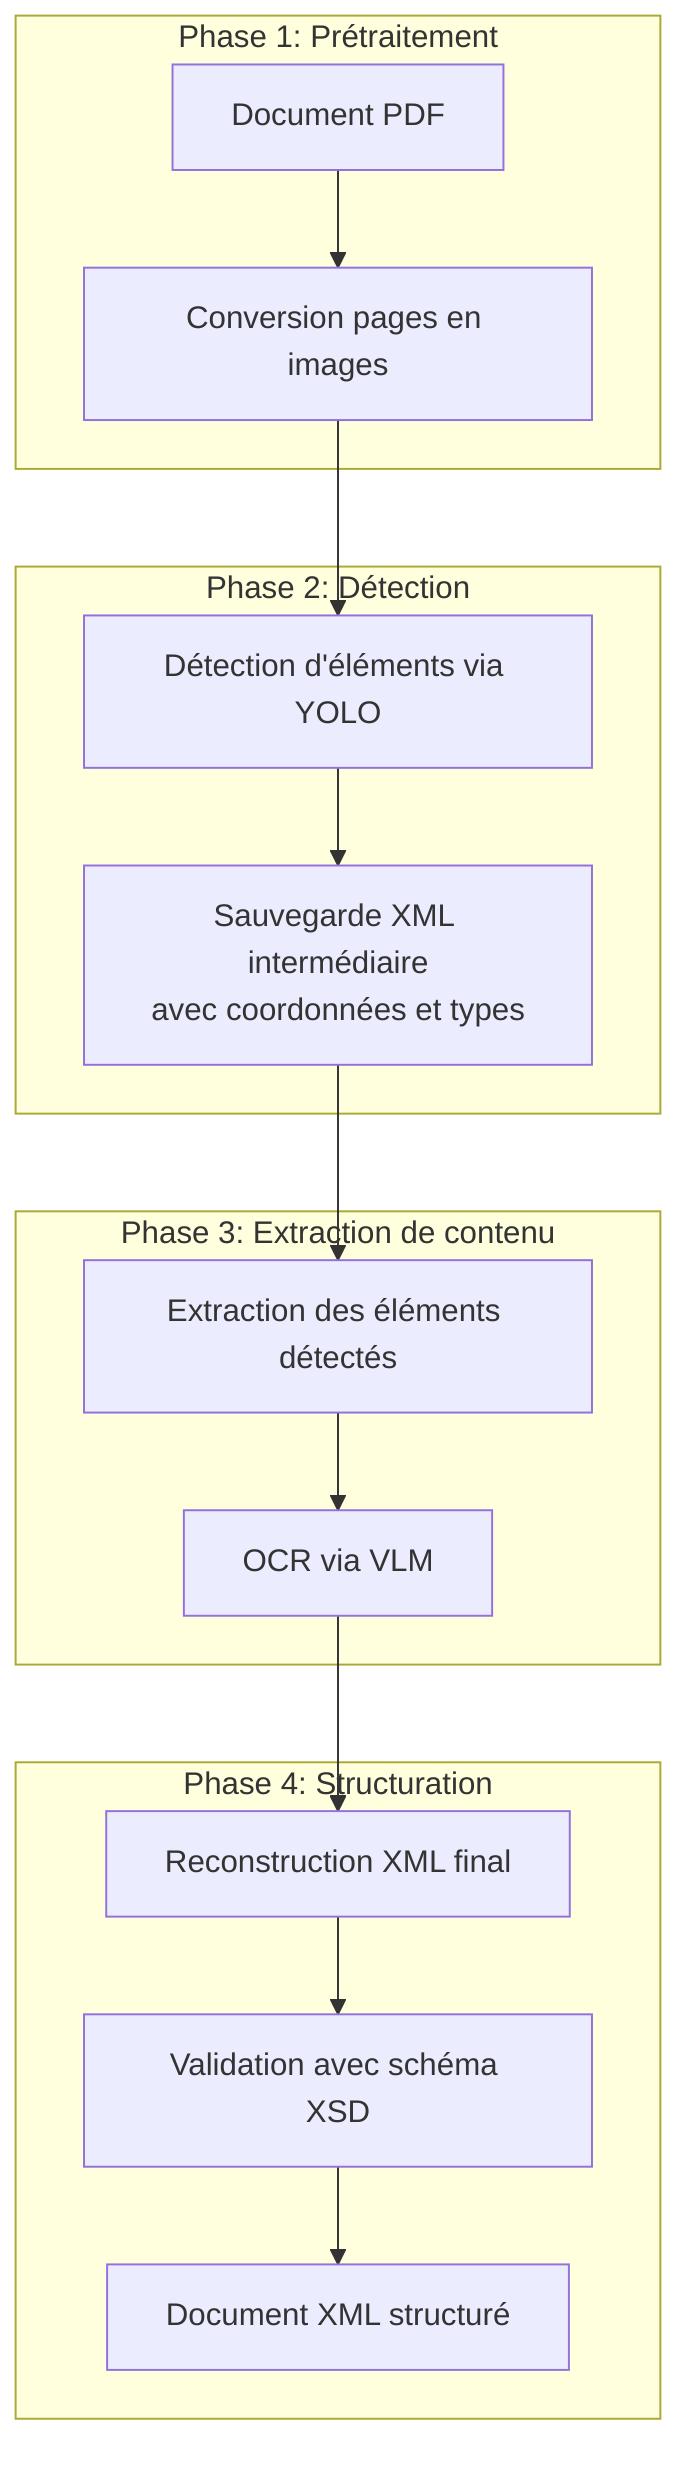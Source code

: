 flowchart TD
    A[Document PDF] --> B[Conversion pages en images]
    B --> C[Détection d'éléments via YOLO]
    C --> D[Sauvegarde XML intermédiaire\navec coordonnées et types]
    D --> E[Extraction des éléments détectés]
    E --> F[OCR via VLM]
    F --> G[Reconstruction XML final]
    G --> H[Validation avec schéma XSD]
    H --> I[Document XML structuré]
    
    subgraph "Phase 1: Prétraitement"
        A
        B
    end
    
    subgraph "Phase 2: Détection"
        C
        D
    end
    
    subgraph "Phase 3: Extraction de contenu"
        E
        F
    end
    
    subgraph "Phase 4: Structuration"
        G
        H
        I
    end